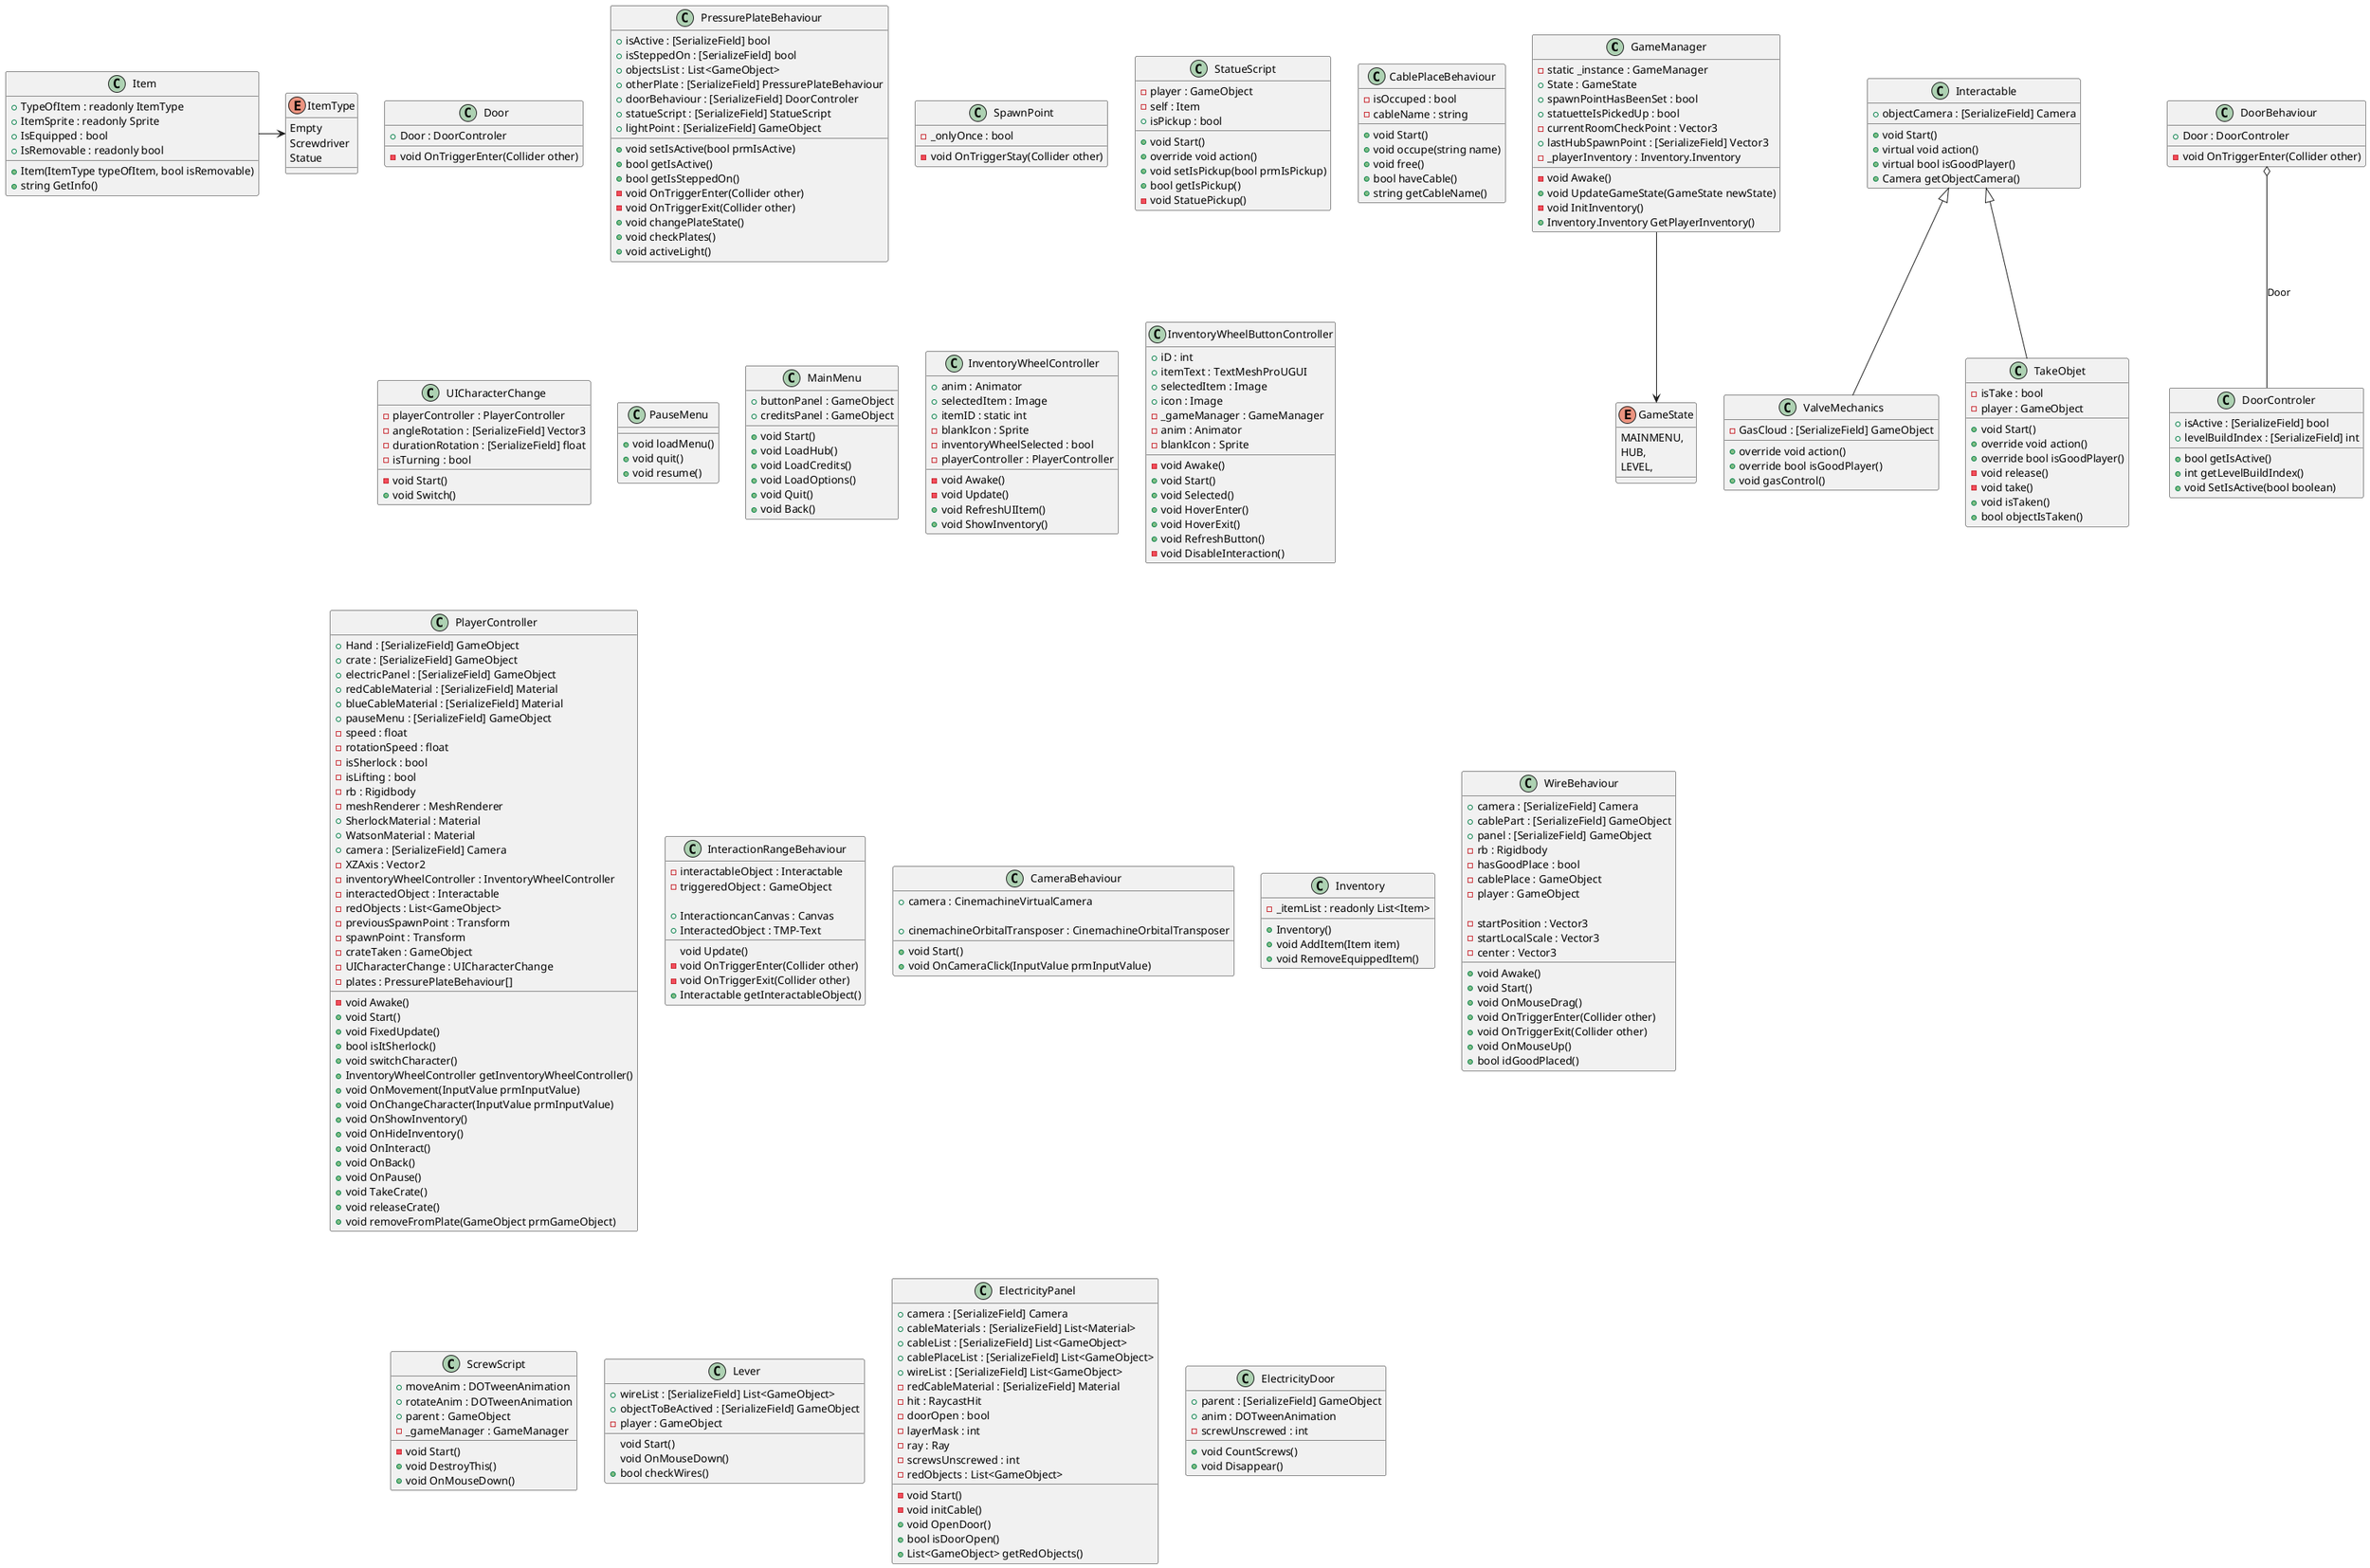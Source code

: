 ﻿@startuml
'https://plantuml.com/class-diagram


class GameManager{
- static _instance : GameManager
+ State : GameState
+ spawnPointHasBeenSet : bool
+ statuetteIsPickedUp : bool
- currentRoomCheckPoint : Vector3
+ lastHubSpawnPoint : [SerializeField] Vector3
- _playerInventory : Inventory.Inventory

- void Awake()
+ void UpdateGameState(GameState newState)
- void InitInventory()
+ Inventory.Inventory GetPlayerInventory()
}

GameManager-->GameState

enum GameState
{
    MAINMENU,
    HUB,
    LEVEL,
}

class Door{
+ Door : DoorControler
- void OnTriggerEnter(Collider other)
}

class Interactable{
+ objectCamera : [SerializeField] Camera
+ void Start()
+ virtual void action()
+ virtual bool isGoodPlayer()
+ Camera getObjectCamera()
}

class ValveMechanics{
- GasCloud : [SerializeField] GameObject
+ override void action()
+ override bool isGoodPlayer()
+ void gasControl()
}

class TakeObjet{
- isTake : bool
- player : GameObject
+ void Start()
+ override void action()
+ override bool isGoodPlayer()
- void release()
- void take()
+ void isTaken()
+ bool objectIsTaken()
}

Interactable<|--ValveMechanics
Interactable<|--TakeObjet

class PressurePlateBehaviour{
+ isActive : [SerializeField] bool
+ isSteppedOn : [SerializeField] bool
+ objectsList : List<GameObject>
+ otherPlate : [SerializeField] PressurePlateBehaviour
+ doorBehaviour : [SerializeField] DoorControler
+ statueScript : [SerializeField] StatueScript
+ lightPoint : [SerializeField] GameObject

+ void setIsActive(bool prmIsActive)
+ bool getIsActive()
+ bool getIsSteppedOn()
- void OnTriggerEnter(Collider other)
- void OnTriggerExit(Collider other)
+ void changePlateState()
+ void checkPlates()
+ void activeLight()
}

class SpawnPoint{
- _onlyOnce : bool
- void OnTriggerStay(Collider other)
}

class StatueScript{
- player : GameObject
- self : Item
+ isPickup : bool
+ void Start()
+ override void action()
+ void setIsPickup(bool prmIsPickup)
+ bool getIsPickup()
- void StatuePickup()
}

class CablePlaceBehaviour{
- isOccuped : bool
- cableName : string
+ void Start()
+ void occupe(string name)
+ void free()
+ bool haveCable()
+ string getCableName()
}

class UICharacterChange{
- playerController : PlayerController
- angleRotation : [SerializeField] Vector3
- durationRotation : [SerializeField] float
- isTurning : bool
- void Start()
+ void Switch()
}

class PauseMenu{
+ void loadMenu()
+ void quit()
+ void resume()
}

class MainMenu{
+ buttonPanel : GameObject
+ creditsPanel : GameObject
+ void Start()
+ void LoadHub()
+ void LoadCredits()
+ void LoadOptions()
+ void Quit()
+ void Back()
}
    
class InventoryWheelController{
+ anim : Animator
+ selectedItem : Image
+ itemID : static int
- blankIcon : Sprite
- inventoryWheelSelected : bool 
- playerController : PlayerController
- void Awake()
- void Update()
+ void RefreshUIItem()
+ void ShowInventory()
}

class InventoryWheelButtonController{
+ iD : int
+ itemText : TextMeshProUGUI
+ selectedItem : Image
+ icon : Image
- _gameManager : GameManager
- anim : Animator
- blankIcon : Sprite
- void Awake()
+ void Start()
+ void Selected()
+ void HoverEnter()
+ void HoverExit()
+ void RefreshButton()
- void DisableInteraction()
}

class PlayerController{
+ Hand : [SerializeField] GameObject
+ crate : [SerializeField] GameObject
+ electricPanel : [SerializeField] GameObject
+ redCableMaterial : [SerializeField] Material
+ blueCableMaterial : [SerializeField] Material
+ pauseMenu : [SerializeField] GameObject
- speed : float
- rotationSpeed : float
- isSherlock : bool
- isLifting : bool
- rb : Rigidbody
- meshRenderer : MeshRenderer
+ SherlockMaterial : Material
+ WatsonMaterial : Material
+ camera : [SerializeField] Camera
- XZAxis : Vector2
- inventoryWheelController : InventoryWheelController
- interactedObject : Interactable
- redObjects : List<GameObject>
- previousSpawnPoint : Transform
- spawnPoint : Transform
- crateTaken : GameObject
- UICharacterChange : UICharacterChange
- plates : PressurePlateBehaviour[]
    
- void Awake()
+ void Start()
+ void FixedUpdate()
+ bool isItSherlock()
+ void switchCharacter()
+ InventoryWheelController getInventoryWheelController()
+ void OnMovement(InputValue prmInputValue)
+ void OnChangeCharacter(InputValue prmInputValue)
+ void OnShowInventory()
+ void OnHideInventory()
+ void OnInteract()
+ void OnBack()
+ void OnPause()
+ void TakeCrate()
+ void releaseCrate()
+ void removeFromPlate(GameObject prmGameObject)
}

class InteractionRangeBehaviour{
- interactableObject : Interactable
- triggeredObject : GameObject

+ InteractioncanCanvas : Canvas
+ InteractedObject : TMP-Text
    
void Update()
- void OnTriggerEnter(Collider other)
- void OnTriggerExit(Collider other)
+ Interactable getInteractableObject()
}

class CameraBehaviour{
+ camera : CinemachineVirtualCamera

+ cinemachineOrbitalTransposer : CinemachineOrbitalTransposer
+ void Start()
+ void OnCameraClick(InputValue prmInputValue)
}

enum ItemType
    {
        Empty
        Screwdriver
        Statue
    }
    
Item->ItemType

class Item{
+ TypeOfItem : readonly ItemType
+ ItemSprite : readonly Sprite
+ IsEquipped : bool
+ IsRemovable : readonly bool
+ Item(ItemType typeOfItem, bool isRemovable)
+ string GetInfo()
}

class Inventory{
- _itemList : readonly List<Item>
+ Inventory()
+ void AddItem(Item item)
+ void RemoveEquippedItem()
}

class WireBehaviour{
+ camera : [SerializeField] Camera
+ cablePart : [SerializeField] GameObject
+ panel : [SerializeField] GameObject
- rb : Rigidbody
- hasGoodPlace : bool
- cablePlace : GameObject
- player : GameObject
    
- startPosition : Vector3
- startLocalScale : Vector3
- center : Vector3
+ void Awake()
+ void Start()
+ void OnMouseDrag()
+ void OnTriggerEnter(Collider other)
+ void OnTriggerExit(Collider other)
+ void OnMouseUp()
+ bool idGoodPlaced()
}

class ScrewScript{
+ moveAnim : DOTweenAnimation
+ rotateAnim : DOTweenAnimation
+ parent : GameObject
- _gameManager : GameManager
- void Start()
+ void DestroyThis()
+ void OnMouseDown()
}

class Lever{
+ wireList : [SerializeField] List<GameObject>
+ objectToBeActived : [SerializeField] GameObject
- player : GameObject
void Start()
void OnMouseDown()
+ bool checkWires()
}

class ElectricityPanel{
+ camera : [SerializeField] Camera
+ cableMaterials : [SerializeField] List<Material>
+ cableList : [SerializeField] List<GameObject>
+ cablePlaceList : [SerializeField] List<GameObject>
+ wireList : [SerializeField] List<GameObject>
- redCableMaterial : [SerializeField] Material
-  hit : RaycastHit
-  doorOpen : bool
-  layerMask : int
-  ray : Ray
-  screwsUnscrewed : int
-  redObjects : List<GameObject>
- void Start()
- void initCable()
+ void OpenDoor()
+ bool isDoorOpen()
+ List<GameObject> getRedObjects()
}

class ElectricityDoor{
+ parent : [SerializeField] GameObject
+ anim : DOTweenAnimation
- screwUnscrewed : int
+ void CountScrews()
+ void Disappear()
}

class DoorControler{
+ isActive : [SerializeField] bool
+ levelBuildIndex : [SerializeField] int
+ bool getIsActive()
+ int getLevelBuildIndex()
+ void SetIsActive(bool boolean)
}

class DoorBehaviour{
+ Door : DoorControler
- void OnTriggerEnter(Collider other)
}

DoorBehaviour o-- DoorControler : Door

@enduml